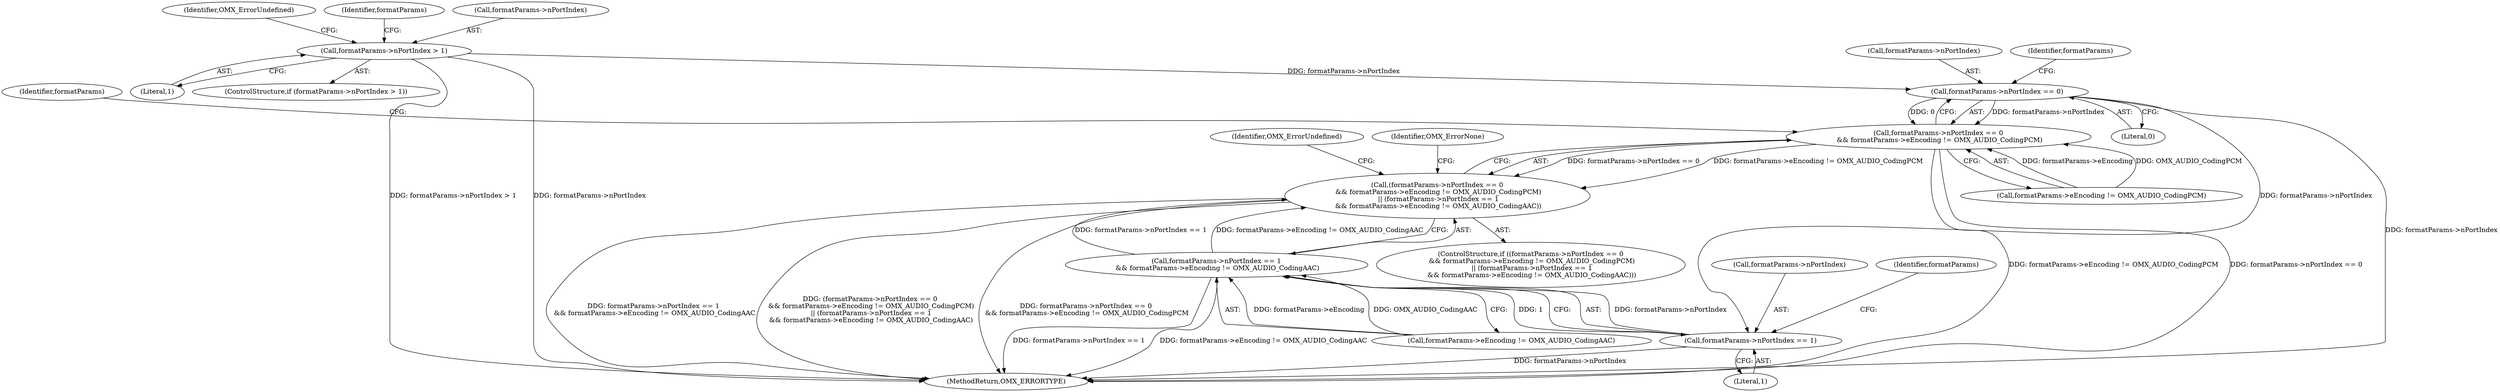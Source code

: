 digraph "0_Android_295c883fe3105b19bcd0f9e07d54c6b589fc5bff_5@pointer" {
"1000175" [label="(Call,formatParams->nPortIndex == 0)"];
"1000155" [label="(Call,formatParams->nPortIndex > 1)"];
"1000174" [label="(Call,formatParams->nPortIndex == 0\n && formatParams->eEncoding != OMX_AUDIO_CodingPCM)"];
"1000173" [label="(Call,(formatParams->nPortIndex == 0\n && formatParams->eEncoding != OMX_AUDIO_CodingPCM)\n || (formatParams->nPortIndex == 1\n && formatParams->eEncoding != OMX_AUDIO_CodingAAC))"];
"1000186" [label="(Call,formatParams->nPortIndex == 1)"];
"1000185" [label="(Call,formatParams->nPortIndex == 1\n && formatParams->eEncoding != OMX_AUDIO_CodingAAC)"];
"1000187" [label="(Call,formatParams->nPortIndex)"];
"1000172" [label="(ControlStructure,if ((formatParams->nPortIndex == 0\n && formatParams->eEncoding != OMX_AUDIO_CodingPCM)\n || (formatParams->nPortIndex == 1\n && formatParams->eEncoding != OMX_AUDIO_CodingAAC)))"];
"1000185" [label="(Call,formatParams->nPortIndex == 1\n && formatParams->eEncoding != OMX_AUDIO_CodingAAC)"];
"1000193" [label="(Identifier,formatParams)"];
"1000186" [label="(Call,formatParams->nPortIndex == 1)"];
"1000155" [label="(Call,formatParams->nPortIndex > 1)"];
"1000175" [label="(Call,formatParams->nPortIndex == 0)"];
"1000176" [label="(Call,formatParams->nPortIndex)"];
"1000162" [label="(Identifier,OMX_ErrorUndefined)"];
"1000166" [label="(Identifier,formatParams)"];
"1000381" [label="(MethodReturn,OMX_ERRORTYPE)"];
"1000180" [label="(Call,formatParams->eEncoding != OMX_AUDIO_CodingPCM)"];
"1000190" [label="(Literal,1)"];
"1000159" [label="(Literal,1)"];
"1000198" [label="(Identifier,OMX_ErrorUndefined)"];
"1000174" [label="(Call,formatParams->nPortIndex == 0\n && formatParams->eEncoding != OMX_AUDIO_CodingPCM)"];
"1000188" [label="(Identifier,formatParams)"];
"1000191" [label="(Call,formatParams->eEncoding != OMX_AUDIO_CodingAAC)"];
"1000173" [label="(Call,(formatParams->nPortIndex == 0\n && formatParams->eEncoding != OMX_AUDIO_CodingPCM)\n || (formatParams->nPortIndex == 1\n && formatParams->eEncoding != OMX_AUDIO_CodingAAC))"];
"1000156" [label="(Call,formatParams->nPortIndex)"];
"1000179" [label="(Literal,0)"];
"1000154" [label="(ControlStructure,if (formatParams->nPortIndex > 1))"];
"1000200" [label="(Identifier,OMX_ErrorNone)"];
"1000182" [label="(Identifier,formatParams)"];
"1000175" -> "1000174"  [label="AST: "];
"1000175" -> "1000179"  [label="CFG: "];
"1000176" -> "1000175"  [label="AST: "];
"1000179" -> "1000175"  [label="AST: "];
"1000182" -> "1000175"  [label="CFG: "];
"1000174" -> "1000175"  [label="CFG: "];
"1000175" -> "1000381"  [label="DDG: formatParams->nPortIndex"];
"1000175" -> "1000174"  [label="DDG: formatParams->nPortIndex"];
"1000175" -> "1000174"  [label="DDG: 0"];
"1000155" -> "1000175"  [label="DDG: formatParams->nPortIndex"];
"1000175" -> "1000186"  [label="DDG: formatParams->nPortIndex"];
"1000155" -> "1000154"  [label="AST: "];
"1000155" -> "1000159"  [label="CFG: "];
"1000156" -> "1000155"  [label="AST: "];
"1000159" -> "1000155"  [label="AST: "];
"1000162" -> "1000155"  [label="CFG: "];
"1000166" -> "1000155"  [label="CFG: "];
"1000155" -> "1000381"  [label="DDG: formatParams->nPortIndex > 1"];
"1000155" -> "1000381"  [label="DDG: formatParams->nPortIndex"];
"1000174" -> "1000173"  [label="AST: "];
"1000174" -> "1000180"  [label="CFG: "];
"1000180" -> "1000174"  [label="AST: "];
"1000188" -> "1000174"  [label="CFG: "];
"1000173" -> "1000174"  [label="CFG: "];
"1000174" -> "1000381"  [label="DDG: formatParams->eEncoding != OMX_AUDIO_CodingPCM"];
"1000174" -> "1000381"  [label="DDG: formatParams->nPortIndex == 0"];
"1000174" -> "1000173"  [label="DDG: formatParams->nPortIndex == 0"];
"1000174" -> "1000173"  [label="DDG: formatParams->eEncoding != OMX_AUDIO_CodingPCM"];
"1000180" -> "1000174"  [label="DDG: formatParams->eEncoding"];
"1000180" -> "1000174"  [label="DDG: OMX_AUDIO_CodingPCM"];
"1000173" -> "1000172"  [label="AST: "];
"1000173" -> "1000185"  [label="CFG: "];
"1000185" -> "1000173"  [label="AST: "];
"1000198" -> "1000173"  [label="CFG: "];
"1000200" -> "1000173"  [label="CFG: "];
"1000173" -> "1000381"  [label="DDG: formatParams->nPortIndex == 1\n && formatParams->eEncoding != OMX_AUDIO_CodingAAC"];
"1000173" -> "1000381"  [label="DDG: (formatParams->nPortIndex == 0\n && formatParams->eEncoding != OMX_AUDIO_CodingPCM)\n || (formatParams->nPortIndex == 1\n && formatParams->eEncoding != OMX_AUDIO_CodingAAC)"];
"1000173" -> "1000381"  [label="DDG: formatParams->nPortIndex == 0\n && formatParams->eEncoding != OMX_AUDIO_CodingPCM"];
"1000185" -> "1000173"  [label="DDG: formatParams->nPortIndex == 1"];
"1000185" -> "1000173"  [label="DDG: formatParams->eEncoding != OMX_AUDIO_CodingAAC"];
"1000186" -> "1000185"  [label="AST: "];
"1000186" -> "1000190"  [label="CFG: "];
"1000187" -> "1000186"  [label="AST: "];
"1000190" -> "1000186"  [label="AST: "];
"1000193" -> "1000186"  [label="CFG: "];
"1000185" -> "1000186"  [label="CFG: "];
"1000186" -> "1000381"  [label="DDG: formatParams->nPortIndex"];
"1000186" -> "1000185"  [label="DDG: formatParams->nPortIndex"];
"1000186" -> "1000185"  [label="DDG: 1"];
"1000185" -> "1000191"  [label="CFG: "];
"1000191" -> "1000185"  [label="AST: "];
"1000185" -> "1000381"  [label="DDG: formatParams->nPortIndex == 1"];
"1000185" -> "1000381"  [label="DDG: formatParams->eEncoding != OMX_AUDIO_CodingAAC"];
"1000191" -> "1000185"  [label="DDG: formatParams->eEncoding"];
"1000191" -> "1000185"  [label="DDG: OMX_AUDIO_CodingAAC"];
}
